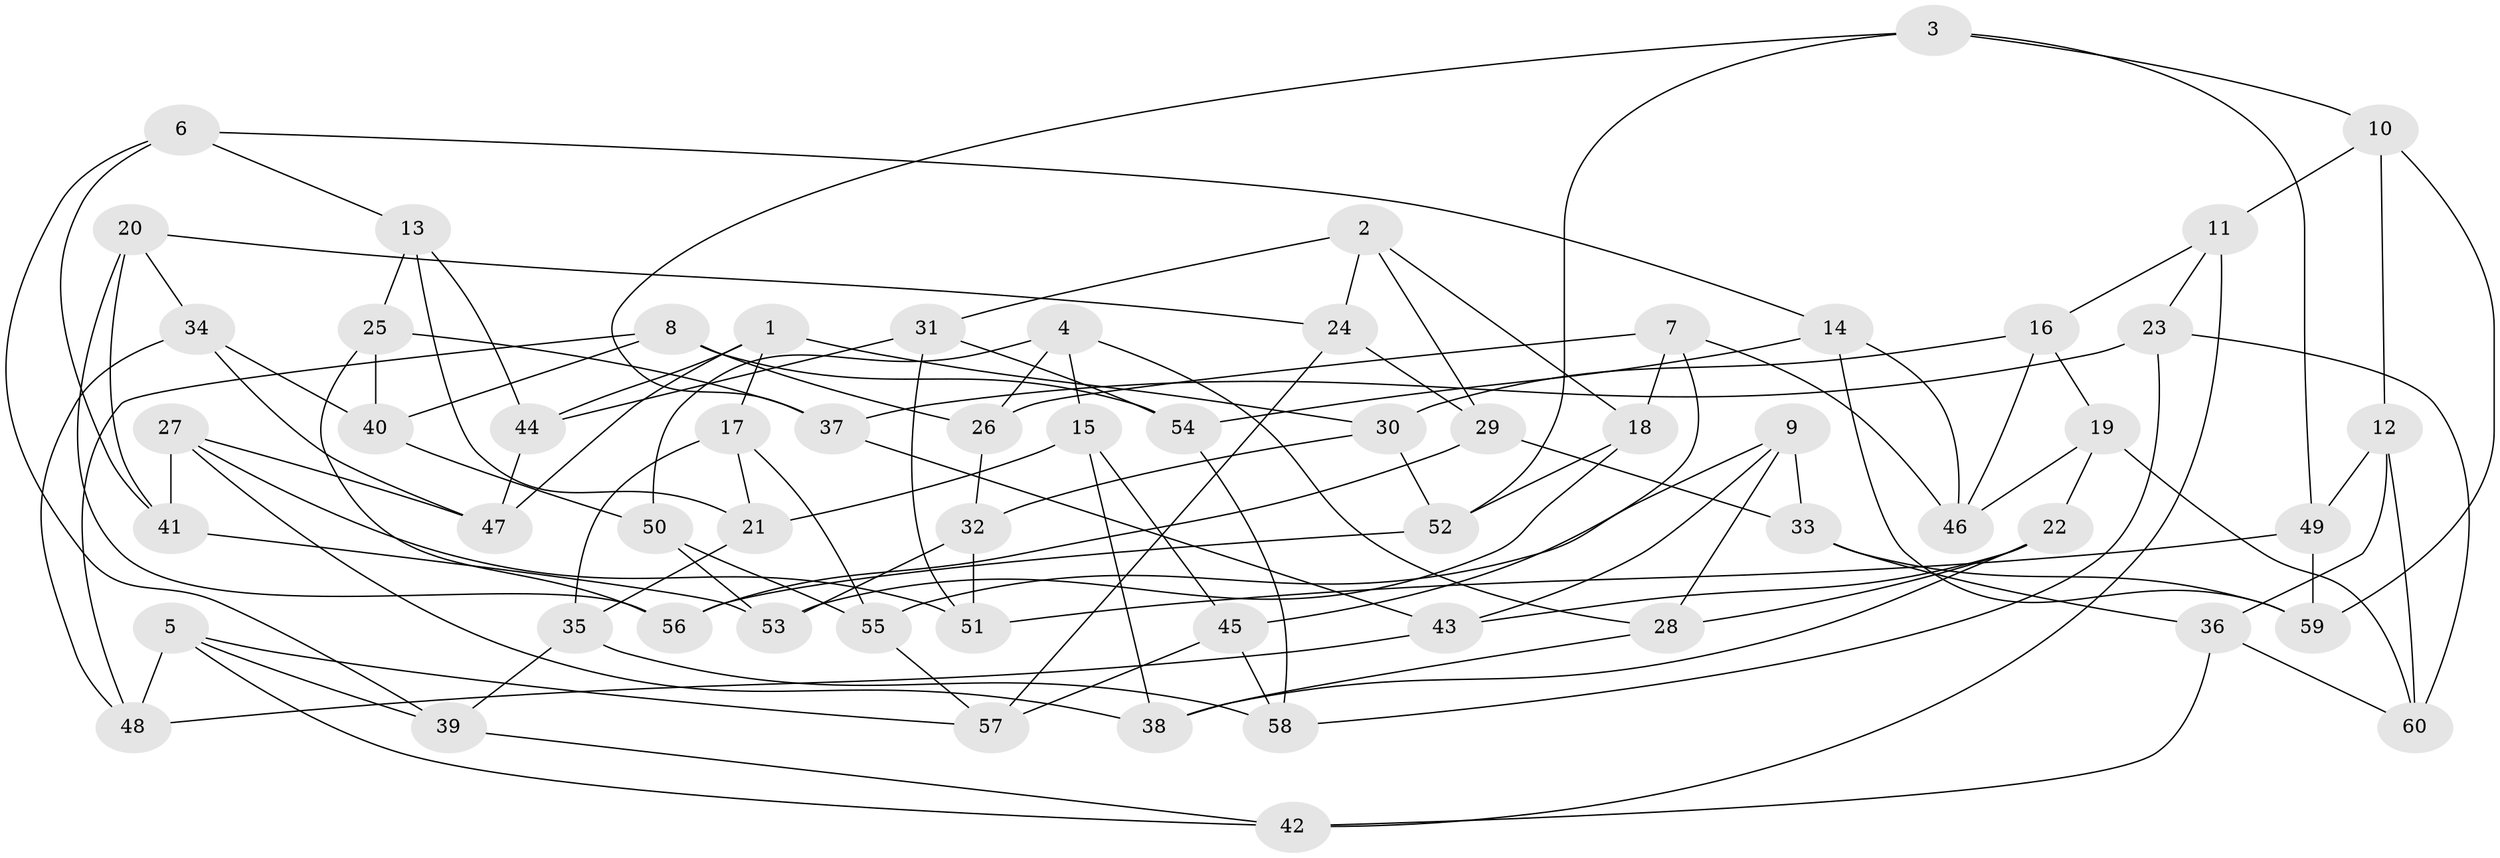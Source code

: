 // coarse degree distribution, {5: 0.42105263157894735, 4: 0.05263157894736842, 6: 0.10526315789473684, 7: 0.21052631578947367, 3: 0.05263157894736842, 8: 0.10526315789473684, 9: 0.05263157894736842}
// Generated by graph-tools (version 1.1) at 2025/38/03/04/25 23:38:16]
// undirected, 60 vertices, 120 edges
graph export_dot {
  node [color=gray90,style=filled];
  1;
  2;
  3;
  4;
  5;
  6;
  7;
  8;
  9;
  10;
  11;
  12;
  13;
  14;
  15;
  16;
  17;
  18;
  19;
  20;
  21;
  22;
  23;
  24;
  25;
  26;
  27;
  28;
  29;
  30;
  31;
  32;
  33;
  34;
  35;
  36;
  37;
  38;
  39;
  40;
  41;
  42;
  43;
  44;
  45;
  46;
  47;
  48;
  49;
  50;
  51;
  52;
  53;
  54;
  55;
  56;
  57;
  58;
  59;
  60;
  1 -- 17;
  1 -- 47;
  1 -- 44;
  1 -- 30;
  2 -- 31;
  2 -- 24;
  2 -- 18;
  2 -- 29;
  3 -- 49;
  3 -- 52;
  3 -- 37;
  3 -- 10;
  4 -- 50;
  4 -- 28;
  4 -- 15;
  4 -- 26;
  5 -- 42;
  5 -- 57;
  5 -- 39;
  5 -- 48;
  6 -- 13;
  6 -- 41;
  6 -- 39;
  6 -- 14;
  7 -- 45;
  7 -- 18;
  7 -- 46;
  7 -- 26;
  8 -- 40;
  8 -- 54;
  8 -- 48;
  8 -- 26;
  9 -- 55;
  9 -- 43;
  9 -- 33;
  9 -- 28;
  10 -- 12;
  10 -- 59;
  10 -- 11;
  11 -- 16;
  11 -- 42;
  11 -- 23;
  12 -- 60;
  12 -- 36;
  12 -- 49;
  13 -- 25;
  13 -- 21;
  13 -- 44;
  14 -- 46;
  14 -- 59;
  14 -- 54;
  15 -- 38;
  15 -- 21;
  15 -- 45;
  16 -- 19;
  16 -- 46;
  16 -- 30;
  17 -- 21;
  17 -- 55;
  17 -- 35;
  18 -- 53;
  18 -- 52;
  19 -- 60;
  19 -- 46;
  19 -- 22;
  20 -- 24;
  20 -- 34;
  20 -- 41;
  20 -- 56;
  21 -- 35;
  22 -- 38;
  22 -- 43;
  22 -- 28;
  23 -- 60;
  23 -- 58;
  23 -- 37;
  24 -- 29;
  24 -- 57;
  25 -- 40;
  25 -- 56;
  25 -- 37;
  26 -- 32;
  27 -- 41;
  27 -- 38;
  27 -- 51;
  27 -- 47;
  28 -- 38;
  29 -- 56;
  29 -- 33;
  30 -- 32;
  30 -- 52;
  31 -- 54;
  31 -- 44;
  31 -- 51;
  32 -- 51;
  32 -- 53;
  33 -- 36;
  33 -- 59;
  34 -- 47;
  34 -- 40;
  34 -- 48;
  35 -- 39;
  35 -- 58;
  36 -- 60;
  36 -- 42;
  37 -- 43;
  39 -- 42;
  40 -- 50;
  41 -- 53;
  43 -- 48;
  44 -- 47;
  45 -- 57;
  45 -- 58;
  49 -- 59;
  49 -- 51;
  50 -- 55;
  50 -- 53;
  52 -- 56;
  54 -- 58;
  55 -- 57;
}
